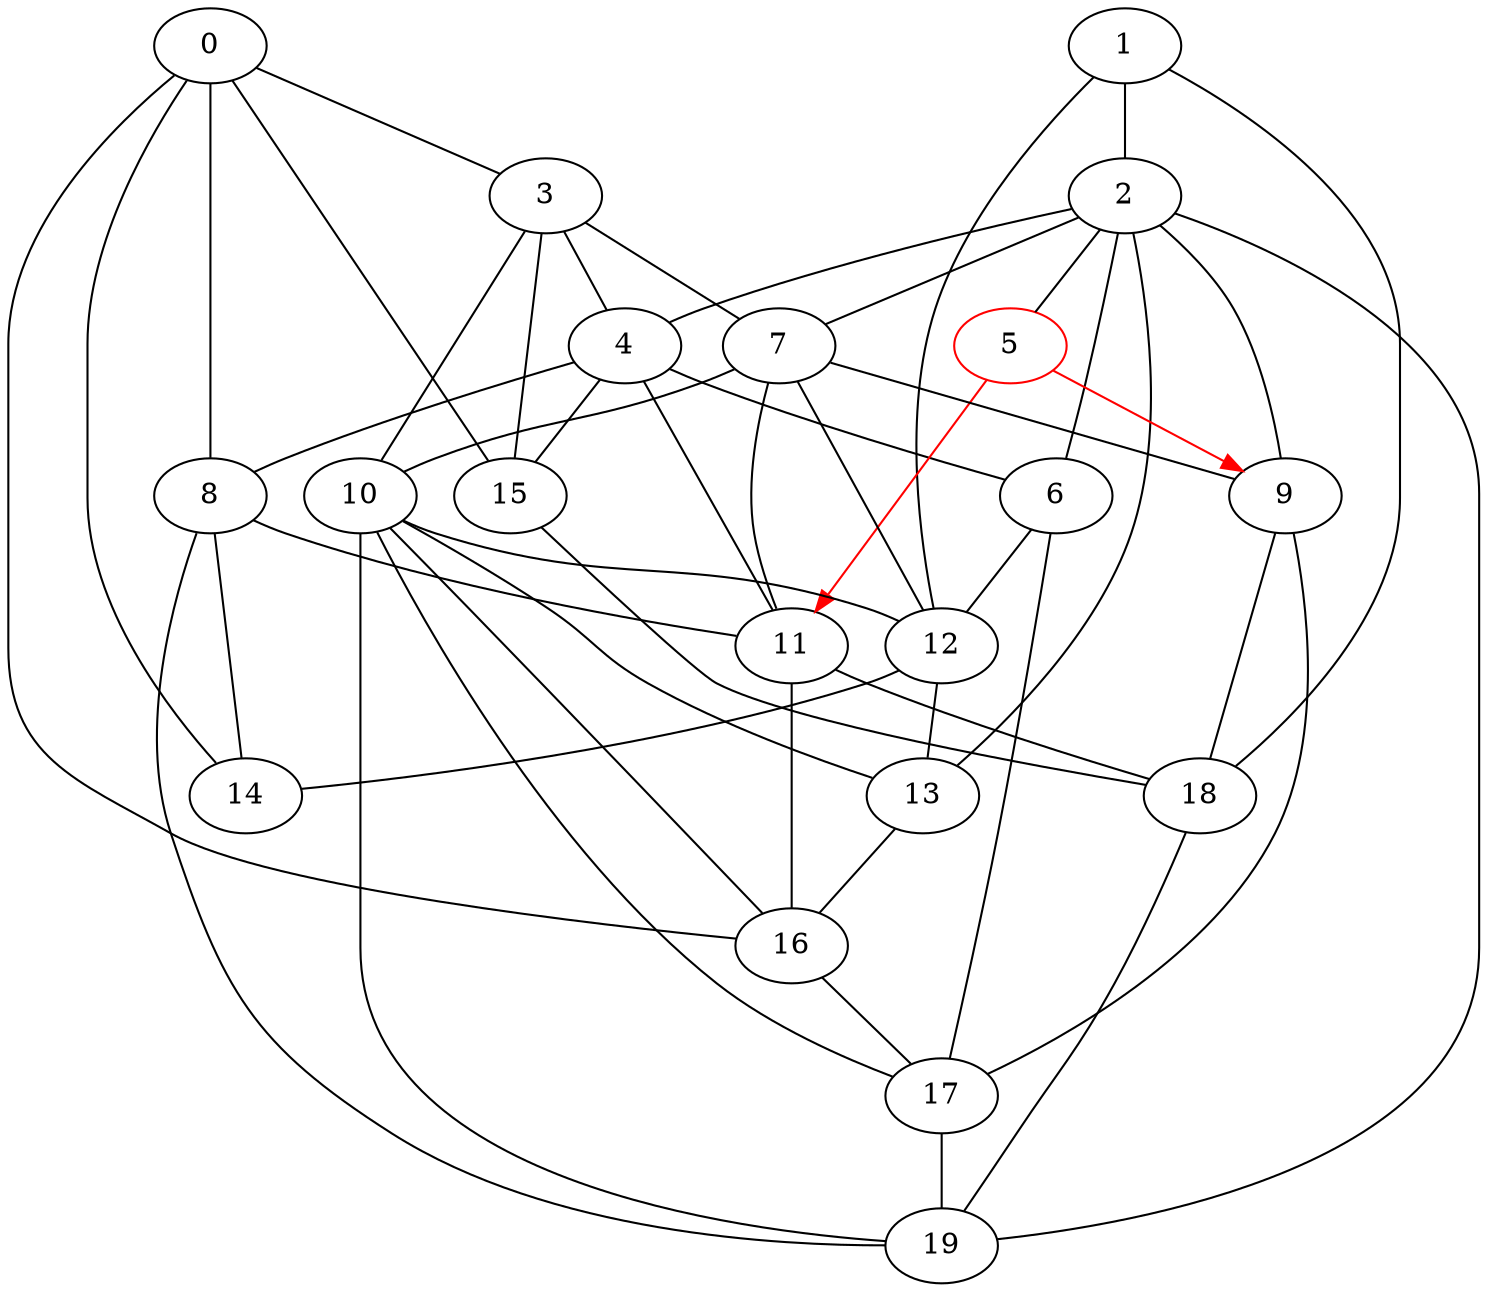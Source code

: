 // network test graph
digraph
{
	0 [fillcolor=gray,style=shaded,]
	1 [fillcolor=gray,style=shaded,]
	2 [fillcolor=gray,style=shaded,]
	3 [fillcolor=gray,style=shaded,]
	4 [fillcolor=gray,style=shaded,]
	5 [fillcolor=gray,style=shaded,color=red,]
	6 [fillcolor=gray,style=shaded,]
	7 [fillcolor=gray,style=shaded,]
	8 [fillcolor=gray,style=shaded,]
	9 [fillcolor=gray,style=shaded,]
	10 [fillcolor=gray,style=shaded,]
	11 [fillcolor=gray,style=shaded,]
	12 [fillcolor=gray,style=shaded,]
	13 [fillcolor=gray,style=shaded,]
	14 [fillcolor=gray,style=shaded,]
	15 [fillcolor=gray,style=shaded,]
	16 [fillcolor=gray,style=shaded,]
	17 [fillcolor=gray,style=shaded,]
	18 [fillcolor=gray,style=shaded,]
	19 [fillcolor=gray,style=shaded,]
	0 -> 3 [dir=none]
	0 -> 8 [dir=none]
	0 -> 14 [dir=none]
	0 -> 15 [dir=none]
	0 -> 16 [dir=none]
	1 -> 2 [dir=none]
	1 -> 12 [dir=none]
	1 -> 18 [dir=none]
	2 -> 4 [dir=none]
	2 -> 5 [dir=none]
	2 -> 6 [dir=none]
	2 -> 7 [dir=none]
	2 -> 9 [dir=none]
	2 -> 13 [dir=none]
	2 -> 19 [dir=none]
	3 -> 4 [dir=none]
	3 -> 7 [dir=none]
	3 -> 10 [dir=none]
	3 -> 15 [dir=none]
	4 -> 6 [dir=none]
	4 -> 8 [dir=none]
	4 -> 11 [dir=none]
	4 -> 15 [dir=none]
	5 -> 9 [dir=forward,color=red,]
	5 -> 11 [dir=forward,color=red,]
	6 -> 12 [dir=none]
	6 -> 17 [dir=none]
	7 -> 9 [dir=none]
	7 -> 10 [dir=none]
	7 -> 11 [dir=none]
	7 -> 12 [dir=none]
	8 -> 11 [dir=none]
	8 -> 14 [dir=none]
	8 -> 19 [dir=none]
	9 -> 17 [dir=none]
	9 -> 18 [dir=none]
	10 -> 12 [dir=none]
	10 -> 13 [dir=none]
	10 -> 16 [dir=none]
	10 -> 17 [dir=none]
	10 -> 19 [dir=none]
	11 -> 16 [dir=none]
	11 -> 18 [dir=none]
	12 -> 13 [dir=none]
	12 -> 14 [dir=none]
	13 -> 16 [dir=none]
	15 -> 18 [dir=none]
	16 -> 17 [dir=none]
	17 -> 19 [dir=none]
	18 -> 19 [dir=none]
}